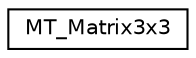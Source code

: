digraph G
{
  edge [fontname="Helvetica",fontsize="10",labelfontname="Helvetica",labelfontsize="10"];
  node [fontname="Helvetica",fontsize="10",shape=record];
  rankdir=LR;
  Node1 [label="MT_Matrix3x3",height=0.2,width=0.4,color="black", fillcolor="white", style="filled",URL="$dd/d6f/classMT__Matrix3x3.html"];
}

